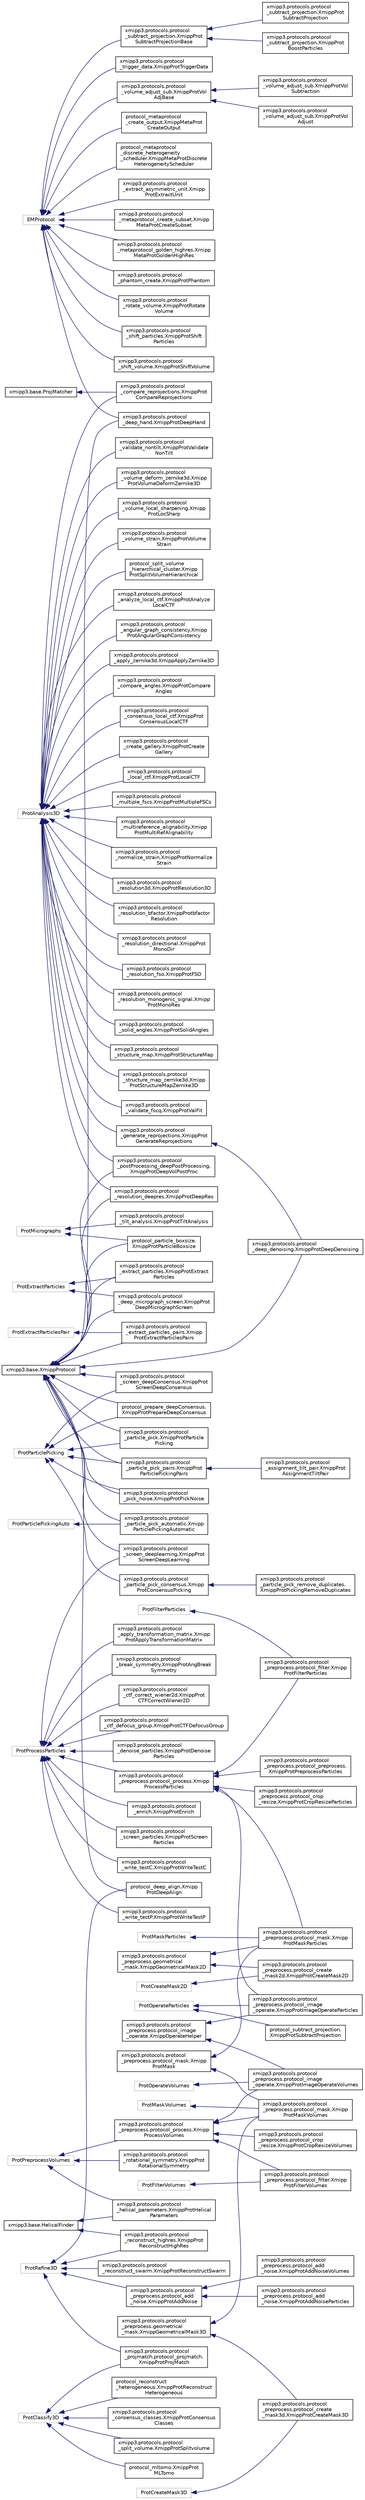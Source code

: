 digraph "Graphical Class Hierarchy"
{
  edge [fontname="Helvetica",fontsize="10",labelfontname="Helvetica",labelfontsize="10"];
  node [fontname="Helvetica",fontsize="10",shape=record];
  rankdir="LR";
  Node465 [label="EMProtocol",height=0.2,width=0.4,color="grey75", fillcolor="white", style="filled"];
  Node465 -> Node466 [dir="back",color="midnightblue",fontsize="10",style="solid",fontname="Helvetica"];
  Node466 [label="protocol_metaprotocol\l_create_output.XmippMetaProt\lCreateOutput",height=0.2,width=0.4,color="black", fillcolor="white", style="filled",URL="$classprotocol__metaprotocol__create__output_1_1XmippMetaProtCreateOutput.html"];
  Node465 -> Node467 [dir="back",color="midnightblue",fontsize="10",style="solid",fontname="Helvetica"];
  Node467 [label="protocol_metaprotocol\l_discrete_heterogeneity\l_scheduler.XmippMetaProtDiscrete\lHeterogeneityScheduler",height=0.2,width=0.4,color="black", fillcolor="white", style="filled",URL="$classprotocol__metaprotocol__discrete__heterogeneity__scheduler_1_1XmippMetaProtDiscreteHeterogeneityScheduler.html"];
  Node465 -> Node5 [dir="back",color="midnightblue",fontsize="10",style="solid",fontname="Helvetica"];
  Node5 [label="xmipp3.protocols.protocol\l_deep_hand.XmippProtDeepHand",height=0.2,width=0.4,color="black", fillcolor="white", style="filled",URL="$classxmipp3_1_1protocols_1_1protocol__deep__hand_1_1XmippProtDeepHand.html"];
  Node465 -> Node468 [dir="back",color="midnightblue",fontsize="10",style="solid",fontname="Helvetica"];
  Node468 [label="xmipp3.protocols.protocol\l_extract_asymmetric_unit.Xmipp\lProtExtractUnit",height=0.2,width=0.4,color="black", fillcolor="white", style="filled",URL="$classxmipp3_1_1protocols_1_1protocol__extract__asymmetric__unit_1_1XmippProtExtractUnit.html"];
  Node465 -> Node469 [dir="back",color="midnightblue",fontsize="10",style="solid",fontname="Helvetica"];
  Node469 [label="xmipp3.protocols.protocol\l_metaprotocol_create_subset.Xmipp\lMetaProtCreateSubset",height=0.2,width=0.4,color="black", fillcolor="white", style="filled",URL="$classxmipp3_1_1protocols_1_1protocol__metaprotocol__create__subset_1_1XmippMetaProtCreateSubset.html"];
  Node465 -> Node470 [dir="back",color="midnightblue",fontsize="10",style="solid",fontname="Helvetica"];
  Node470 [label="xmipp3.protocols.protocol\l_metaprotocol_golden_highres.Xmipp\lMetaProtGoldenHighRes",height=0.2,width=0.4,color="black", fillcolor="white", style="filled",URL="$classxmipp3_1_1protocols_1_1protocol__metaprotocol__golden__highres_1_1XmippMetaProtGoldenHighRes.html"];
  Node465 -> Node471 [dir="back",color="midnightblue",fontsize="10",style="solid",fontname="Helvetica"];
  Node471 [label="xmipp3.protocols.protocol\l_phantom_create.XmippProtPhantom",height=0.2,width=0.4,color="black", fillcolor="white", style="filled",URL="$classxmipp3_1_1protocols_1_1protocol__phantom__create_1_1XmippProtPhantom.html"];
  Node465 -> Node472 [dir="back",color="midnightblue",fontsize="10",style="solid",fontname="Helvetica"];
  Node472 [label="xmipp3.protocols.protocol\l_rotate_volume.XmippProtRotate\lVolume",height=0.2,width=0.4,color="black", fillcolor="white", style="filled",URL="$classxmipp3_1_1protocols_1_1protocol__rotate__volume_1_1XmippProtRotateVolume.html"];
  Node465 -> Node473 [dir="back",color="midnightblue",fontsize="10",style="solid",fontname="Helvetica"];
  Node473 [label="xmipp3.protocols.protocol\l_shift_particles.XmippProtShift\lParticles",height=0.2,width=0.4,color="black", fillcolor="white", style="filled",URL="$classxmipp3_1_1protocols_1_1protocol__shift__particles_1_1XmippProtShiftParticles.html"];
  Node465 -> Node474 [dir="back",color="midnightblue",fontsize="10",style="solid",fontname="Helvetica"];
  Node474 [label="xmipp3.protocols.protocol\l_shift_volume.XmippProtShiftVolume",height=0.2,width=0.4,color="black", fillcolor="white", style="filled",URL="$classxmipp3_1_1protocols_1_1protocol__shift__volume_1_1XmippProtShiftVolume.html"];
  Node465 -> Node475 [dir="back",color="midnightblue",fontsize="10",style="solid",fontname="Helvetica"];
  Node475 [label="xmipp3.protocols.protocol\l_subtract_projection.XmippProt\lSubtractProjectionBase",height=0.2,width=0.4,color="black", fillcolor="white", style="filled",URL="$classxmipp3_1_1protocols_1_1protocol__subtract__projection_1_1XmippProtSubtractProjectionBase.html"];
  Node475 -> Node476 [dir="back",color="midnightblue",fontsize="10",style="solid",fontname="Helvetica"];
  Node476 [label="xmipp3.protocols.protocol\l_subtract_projection.XmippProt\lBoostParticles",height=0.2,width=0.4,color="black", fillcolor="white", style="filled",URL="$classxmipp3_1_1protocols_1_1protocol__subtract__projection_1_1XmippProtBoostParticles.html"];
  Node475 -> Node477 [dir="back",color="midnightblue",fontsize="10",style="solid",fontname="Helvetica"];
  Node477 [label="xmipp3.protocols.protocol\l_subtract_projection.XmippProt\lSubtractProjection",height=0.2,width=0.4,color="black", fillcolor="white", style="filled",URL="$classxmipp3_1_1protocols_1_1protocol__subtract__projection_1_1XmippProtSubtractProjection.html"];
  Node465 -> Node478 [dir="back",color="midnightblue",fontsize="10",style="solid",fontname="Helvetica"];
  Node478 [label="xmipp3.protocols.protocol\l_trigger_data.XmippProtTriggerData",height=0.2,width=0.4,color="black", fillcolor="white", style="filled",URL="$classxmipp3_1_1protocols_1_1protocol__trigger__data_1_1XmippProtTriggerData.html"];
  Node465 -> Node479 [dir="back",color="midnightblue",fontsize="10",style="solid",fontname="Helvetica"];
  Node479 [label="xmipp3.protocols.protocol\l_volume_adjust_sub.XmippProtVol\lAdjBase",height=0.2,width=0.4,color="black", fillcolor="white", style="filled",URL="$classxmipp3_1_1protocols_1_1protocol__volume__adjust__sub_1_1XmippProtVolAdjBase.html"];
  Node479 -> Node480 [dir="back",color="midnightblue",fontsize="10",style="solid",fontname="Helvetica"];
  Node480 [label="xmipp3.protocols.protocol\l_volume_adjust_sub.XmippProtVol\lAdjust",height=0.2,width=0.4,color="black", fillcolor="white", style="filled",URL="$classxmipp3_1_1protocols_1_1protocol__volume__adjust__sub_1_1XmippProtVolAdjust.html"];
  Node479 -> Node481 [dir="back",color="midnightblue",fontsize="10",style="solid",fontname="Helvetica"];
  Node481 [label="xmipp3.protocols.protocol\l_volume_adjust_sub.XmippProtVol\lSubtraction",height=0.2,width=0.4,color="black", fillcolor="white", style="filled",URL="$classxmipp3_1_1protocols_1_1protocol__volume__adjust__sub_1_1XmippProtVolSubtraction.html"];
  Node392 [label="ProtAnalysis3D",height=0.2,width=0.4,color="grey75", fillcolor="white", style="filled"];
  Node392 -> Node393 [dir="back",color="midnightblue",fontsize="10",style="solid",fontname="Helvetica"];
  Node393 [label="protocol_split_volume\l_hierarchical_cluster.Xmipp\lProtSplitVolumeHierarchical",height=0.2,width=0.4,color="black", fillcolor="white", style="filled",URL="$classprotocol__split__volume__hierarchical__cluster_1_1XmippProtSplitVolumeHierarchical.html"];
  Node392 -> Node394 [dir="back",color="midnightblue",fontsize="10",style="solid",fontname="Helvetica"];
  Node394 [label="xmipp3.protocols.protocol\l_analyze_local_ctf.XmippProtAnalyze\lLocalCTF",height=0.2,width=0.4,color="black", fillcolor="white", style="filled",URL="$classxmipp3_1_1protocols_1_1protocol__analyze__local__ctf_1_1XmippProtAnalyzeLocalCTF.html"];
  Node392 -> Node395 [dir="back",color="midnightblue",fontsize="10",style="solid",fontname="Helvetica"];
  Node395 [label="xmipp3.protocols.protocol\l_angular_graph_consistency.Xmipp\lProtAngularGraphConsistency",height=0.2,width=0.4,color="black", fillcolor="white", style="filled",URL="$classxmipp3_1_1protocols_1_1protocol__angular__graph__consistency_1_1XmippProtAngularGraphConsistency.html"];
  Node392 -> Node396 [dir="back",color="midnightblue",fontsize="10",style="solid",fontname="Helvetica"];
  Node396 [label="xmipp3.protocols.protocol\l_apply_zernike3d.XmippApplyZernike3D",height=0.2,width=0.4,color="black", fillcolor="white", style="filled",URL="$classxmipp3_1_1protocols_1_1protocol__apply__zernike3d_1_1XmippApplyZernike3D.html"];
  Node392 -> Node397 [dir="back",color="midnightblue",fontsize="10",style="solid",fontname="Helvetica"];
  Node397 [label="xmipp3.protocols.protocol\l_compare_angles.XmippProtCompare\lAngles",height=0.2,width=0.4,color="black", fillcolor="white", style="filled",URL="$classxmipp3_1_1protocols_1_1protocol__compare__angles_1_1XmippProtCompareAngles.html"];
  Node392 -> Node208 [dir="back",color="midnightblue",fontsize="10",style="solid",fontname="Helvetica"];
  Node208 [label="xmipp3.protocols.protocol\l_compare_reprojections.XmippProt\lCompareReprojections",height=0.2,width=0.4,color="black", fillcolor="white", style="filled",URL="$classxmipp3_1_1protocols_1_1protocol__compare__reprojections_1_1XmippProtCompareReprojections.html"];
  Node392 -> Node398 [dir="back",color="midnightblue",fontsize="10",style="solid",fontname="Helvetica"];
  Node398 [label="xmipp3.protocols.protocol\l_consensus_local_ctf.XmippProt\lConsensusLocalCTF",height=0.2,width=0.4,color="black", fillcolor="white", style="filled",URL="$classxmipp3_1_1protocols_1_1protocol__consensus__local__ctf_1_1XmippProtConsensusLocalCTF.html"];
  Node392 -> Node399 [dir="back",color="midnightblue",fontsize="10",style="solid",fontname="Helvetica"];
  Node399 [label="xmipp3.protocols.protocol\l_create_gallery.XmippProtCreate\lGallery",height=0.2,width=0.4,color="black", fillcolor="white", style="filled",URL="$classxmipp3_1_1protocols_1_1protocol__create__gallery_1_1XmippProtCreateGallery.html"];
  Node392 -> Node400 [dir="back",color="midnightblue",fontsize="10",style="solid",fontname="Helvetica"];
  Node400 [label="xmipp3.protocols.protocol\l_generate_reprojections.XmippProt\lGenerateReprojections",height=0.2,width=0.4,color="black", fillcolor="white", style="filled",URL="$classxmipp3_1_1protocols_1_1protocol__generate__reprojections_1_1XmippProtGenerateReprojections.html"];
  Node400 -> Node4 [dir="back",color="midnightblue",fontsize="10",style="solid",fontname="Helvetica"];
  Node4 [label="xmipp3.protocols.protocol\l_deep_denoising.XmippProtDeepDenoising",height=0.2,width=0.4,color="black", fillcolor="white", style="filled",URL="$classxmipp3_1_1protocols_1_1protocol__deep__denoising_1_1XmippProtDeepDenoising.html"];
  Node392 -> Node401 [dir="back",color="midnightblue",fontsize="10",style="solid",fontname="Helvetica"];
  Node401 [label="xmipp3.protocols.protocol\l_local_ctf.XmippProtLocalCTF",height=0.2,width=0.4,color="black", fillcolor="white", style="filled",URL="$classxmipp3_1_1protocols_1_1protocol__local__ctf_1_1XmippProtLocalCTF.html"];
  Node392 -> Node402 [dir="back",color="midnightblue",fontsize="10",style="solid",fontname="Helvetica"];
  Node402 [label="xmipp3.protocols.protocol\l_multiple_fscs.XmippProtMultipleFSCs",height=0.2,width=0.4,color="black", fillcolor="white", style="filled",URL="$classxmipp3_1_1protocols_1_1protocol__multiple__fscs_1_1XmippProtMultipleFSCs.html"];
  Node392 -> Node403 [dir="back",color="midnightblue",fontsize="10",style="solid",fontname="Helvetica"];
  Node403 [label="xmipp3.protocols.protocol\l_multireference_alignability.Xmipp\lProtMultiRefAlignability",height=0.2,width=0.4,color="black", fillcolor="white", style="filled",URL="$classxmipp3_1_1protocols_1_1protocol__multireference__alignability_1_1XmippProtMultiRefAlignability.html"];
  Node392 -> Node404 [dir="back",color="midnightblue",fontsize="10",style="solid",fontname="Helvetica"];
  Node404 [label="xmipp3.protocols.protocol\l_normalize_strain.XmippProtNormalize\lStrain",height=0.2,width=0.4,color="black", fillcolor="white", style="filled",URL="$classxmipp3_1_1protocols_1_1protocol__normalize__strain_1_1XmippProtNormalizeStrain.html"];
  Node392 -> Node14 [dir="back",color="midnightblue",fontsize="10",style="solid",fontname="Helvetica"];
  Node14 [label="xmipp3.protocols.protocol\l_postProcessing_deepPostProcessing.\lXmippProtDeepVolPostProc",height=0.2,width=0.4,color="black", fillcolor="white", style="filled",URL="$classxmipp3_1_1protocols_1_1protocol__postProcessing__deepPostProcessing_1_1XmippProtDeepVolPostProc.html"];
  Node392 -> Node405 [dir="back",color="midnightblue",fontsize="10",style="solid",fontname="Helvetica"];
  Node405 [label="xmipp3.protocols.protocol\l_resolution3d.XmippProtResolution3D",height=0.2,width=0.4,color="black", fillcolor="white", style="filled",URL="$classxmipp3_1_1protocols_1_1protocol__resolution3d_1_1XmippProtResolution3D.html"];
  Node392 -> Node406 [dir="back",color="midnightblue",fontsize="10",style="solid",fontname="Helvetica"];
  Node406 [label="xmipp3.protocols.protocol\l_resolution_bfactor.XmippProtbfactor\lResolution",height=0.2,width=0.4,color="black", fillcolor="white", style="filled",URL="$classxmipp3_1_1protocols_1_1protocol__resolution__bfactor_1_1XmippProtbfactorResolution.html"];
  Node392 -> Node15 [dir="back",color="midnightblue",fontsize="10",style="solid",fontname="Helvetica"];
  Node15 [label="xmipp3.protocols.protocol\l_resolution_deepres.XmippProtDeepRes",height=0.2,width=0.4,color="black", fillcolor="white", style="filled",URL="$classxmipp3_1_1protocols_1_1protocol__resolution__deepres_1_1XmippProtDeepRes.html"];
  Node392 -> Node407 [dir="back",color="midnightblue",fontsize="10",style="solid",fontname="Helvetica"];
  Node407 [label="xmipp3.protocols.protocol\l_resolution_directional.XmippProt\lMonoDir",height=0.2,width=0.4,color="black", fillcolor="white", style="filled",URL="$classxmipp3_1_1protocols_1_1protocol__resolution__directional_1_1XmippProtMonoDir.html"];
  Node392 -> Node408 [dir="back",color="midnightblue",fontsize="10",style="solid",fontname="Helvetica"];
  Node408 [label="xmipp3.protocols.protocol\l_resolution_fso.XmippProtFSO",height=0.2,width=0.4,color="black", fillcolor="white", style="filled",URL="$classxmipp3_1_1protocols_1_1protocol__resolution__fso_1_1XmippProtFSO.html"];
  Node392 -> Node409 [dir="back",color="midnightblue",fontsize="10",style="solid",fontname="Helvetica"];
  Node409 [label="xmipp3.protocols.protocol\l_resolution_monogenic_signal.Xmipp\lProtMonoRes",height=0.2,width=0.4,color="black", fillcolor="white", style="filled",URL="$classxmipp3_1_1protocols_1_1protocol__resolution__monogenic__signal_1_1XmippProtMonoRes.html"];
  Node392 -> Node410 [dir="back",color="midnightblue",fontsize="10",style="solid",fontname="Helvetica"];
  Node410 [label="xmipp3.protocols.protocol\l_solid_angles.XmippProtSolidAngles",height=0.2,width=0.4,color="black", fillcolor="white", style="filled",URL="$classxmipp3_1_1protocols_1_1protocol__solid__angles_1_1XmippProtSolidAngles.html"];
  Node392 -> Node411 [dir="back",color="midnightblue",fontsize="10",style="solid",fontname="Helvetica"];
  Node411 [label="xmipp3.protocols.protocol\l_structure_map.XmippProtStructureMap",height=0.2,width=0.4,color="black", fillcolor="white", style="filled",URL="$classxmipp3_1_1protocols_1_1protocol__structure__map_1_1XmippProtStructureMap.html"];
  Node392 -> Node412 [dir="back",color="midnightblue",fontsize="10",style="solid",fontname="Helvetica"];
  Node412 [label="xmipp3.protocols.protocol\l_structure_map_zernike3d.Xmipp\lProtStructureMapZernike3D",height=0.2,width=0.4,color="black", fillcolor="white", style="filled",URL="$classxmipp3_1_1protocols_1_1protocol__structure__map__zernike3d_1_1XmippProtStructureMapZernike3D.html"];
  Node392 -> Node413 [dir="back",color="midnightblue",fontsize="10",style="solid",fontname="Helvetica"];
  Node413 [label="xmipp3.protocols.protocol\l_validate_fscq.XmippProtValFit",height=0.2,width=0.4,color="black", fillcolor="white", style="filled",URL="$classxmipp3_1_1protocols_1_1protocol__validate__fscq_1_1XmippProtValFit.html"];
  Node392 -> Node414 [dir="back",color="midnightblue",fontsize="10",style="solid",fontname="Helvetica"];
  Node414 [label="xmipp3.protocols.protocol\l_validate_nontilt.XmippProtValidate\lNonTilt",height=0.2,width=0.4,color="black", fillcolor="white", style="filled",URL="$classxmipp3_1_1protocols_1_1protocol__validate__nontilt_1_1XmippProtValidateNonTilt.html"];
  Node392 -> Node415 [dir="back",color="midnightblue",fontsize="10",style="solid",fontname="Helvetica"];
  Node415 [label="xmipp3.protocols.protocol\l_volume_deform_zernike3d.Xmipp\lProtVolumeDeformZernike3D",height=0.2,width=0.4,color="black", fillcolor="white", style="filled",URL="$classxmipp3_1_1protocols_1_1protocol__volume__deform__zernike3d_1_1XmippProtVolumeDeformZernike3D.html"];
  Node392 -> Node416 [dir="back",color="midnightblue",fontsize="10",style="solid",fontname="Helvetica"];
  Node416 [label="xmipp3.protocols.protocol\l_volume_local_sharpening.Xmipp\lProtLocSharp",height=0.2,width=0.4,color="black", fillcolor="white", style="filled",URL="$classxmipp3_1_1protocols_1_1protocol__volume__local__sharpening_1_1XmippProtLocSharp.html"];
  Node392 -> Node417 [dir="back",color="midnightblue",fontsize="10",style="solid",fontname="Helvetica"];
  Node417 [label="xmipp3.protocols.protocol\l_volume_strain.XmippProtVolume\lStrain",height=0.2,width=0.4,color="black", fillcolor="white", style="filled",URL="$classxmipp3_1_1protocols_1_1protocol__volume__strain_1_1XmippProtVolumeStrain.html"];
  Node376 [label="ProtClassify3D",height=0.2,width=0.4,color="grey75", fillcolor="white", style="filled"];
  Node376 -> Node377 [dir="back",color="midnightblue",fontsize="10",style="solid",fontname="Helvetica"];
  Node377 [label="protocol_mltomo.XmippProt\lMLTomo",height=0.2,width=0.4,color="black", fillcolor="white", style="filled",URL="$classprotocol__mltomo_1_1XmippProtMLTomo.html"];
  Node376 -> Node378 [dir="back",color="midnightblue",fontsize="10",style="solid",fontname="Helvetica"];
  Node378 [label="protocol_reconstruct\l_heterogeneous.XmippProtReconstruct\lHeterogeneous",height=0.2,width=0.4,color="black", fillcolor="white", style="filled",URL="$classprotocol__reconstruct__heterogeneous_1_1XmippProtReconstructHeterogeneous.html"];
  Node376 -> Node379 [dir="back",color="midnightblue",fontsize="10",style="solid",fontname="Helvetica"];
  Node379 [label="xmipp3.protocols.protocol\l_consensus_classes.XmippProtConsensus\lClasses",height=0.2,width=0.4,color="black", fillcolor="white", style="filled",URL="$classxmipp3_1_1protocols_1_1protocol__consensus__classes_1_1XmippProtConsensusClasses.html"];
  Node376 -> Node296 [dir="back",color="midnightblue",fontsize="10",style="solid",fontname="Helvetica"];
  Node296 [label="xmipp3.protocols.protocol\l_projmatch.protocol_projmatch.\lXmippProtProjMatch",height=0.2,width=0.4,color="black", fillcolor="white", style="filled",URL="$classxmipp3_1_1protocols_1_1protocol__projmatch_1_1protocol__projmatch_1_1XmippProtProjMatch.html"];
  Node376 -> Node380 [dir="back",color="midnightblue",fontsize="10",style="solid",fontname="Helvetica"];
  Node380 [label="xmipp3.protocols.protocol\l_split_volume.XmippProtSplitvolume",height=0.2,width=0.4,color="black", fillcolor="white", style="filled",URL="$classxmipp3_1_1protocols_1_1protocol__split__volume_1_1XmippProtSplitvolume.html"];
  Node375 [label="ProtCreateMask2D",height=0.2,width=0.4,color="grey75", fillcolor="white", style="filled"];
  Node375 -> Node56 [dir="back",color="midnightblue",fontsize="10",style="solid",fontname="Helvetica"];
  Node56 [label="xmipp3.protocols.protocol\l_preprocess.protocol_create\l_mask2d.XmippProtCreateMask2D",height=0.2,width=0.4,color="black", fillcolor="white", style="filled",URL="$classxmipp3_1_1protocols_1_1protocol__preprocess_1_1protocol__create__mask2d_1_1XmippProtCreateMask2D.html"];
  Node374 [label="ProtCreateMask3D",height=0.2,width=0.4,color="grey75", fillcolor="white", style="filled"];
  Node374 -> Node54 [dir="back",color="midnightblue",fontsize="10",style="solid",fontname="Helvetica"];
  Node54 [label="xmipp3.protocols.protocol\l_preprocess.protocol_create\l_mask3d.XmippProtCreateMask3D",height=0.2,width=0.4,color="black", fillcolor="white", style="filled",URL="$classxmipp3_1_1protocols_1_1protocol__preprocess_1_1protocol__create__mask3d_1_1XmippProtCreateMask3D.html"];
  Node368 [label="ProtExtractParticles",height=0.2,width=0.4,color="grey75", fillcolor="white", style="filled"];
  Node368 -> Node6 [dir="back",color="midnightblue",fontsize="10",style="solid",fontname="Helvetica"];
  Node6 [label="xmipp3.protocols.protocol\l_deep_micrograph_screen.XmippProt\lDeepMicrographScreen",height=0.2,width=0.4,color="black", fillcolor="white", style="filled",URL="$classxmipp3_1_1protocols_1_1protocol__deep__micrograph__screen_1_1XmippProtDeepMicrographScreen.html"];
  Node368 -> Node7 [dir="back",color="midnightblue",fontsize="10",style="solid",fontname="Helvetica"];
  Node7 [label="xmipp3.protocols.protocol\l_extract_particles.XmippProtExtract\lParticles",height=0.2,width=0.4,color="black", fillcolor="white", style="filled",URL="$classxmipp3_1_1protocols_1_1protocol__extract__particles_1_1XmippProtExtractParticles.html"];
  Node367 [label="ProtExtractParticlesPair",height=0.2,width=0.4,color="grey75", fillcolor="white", style="filled"];
  Node367 -> Node8 [dir="back",color="midnightblue",fontsize="10",style="solid",fontname="Helvetica"];
  Node8 [label="xmipp3.protocols.protocol\l_extract_particles_pairs.Xmipp\lProtExtractParticlesPairs",height=0.2,width=0.4,color="black", fillcolor="white", style="filled",URL="$classxmipp3_1_1protocols_1_1protocol__extract__particles__pairs_1_1XmippProtExtractParticlesPairs.html"];
  Node366 [label="ProtFilterParticles",height=0.2,width=0.4,color="grey75", fillcolor="white", style="filled"];
  Node366 -> Node310 [dir="back",color="midnightblue",fontsize="10",style="solid",fontname="Helvetica"];
  Node310 [label="xmipp3.protocols.protocol\l_preprocess.protocol_filter.Xmipp\lProtFilterParticles",height=0.2,width=0.4,color="black", fillcolor="white", style="filled",URL="$classxmipp3_1_1protocols_1_1protocol__preprocess_1_1protocol__filter_1_1XmippProtFilterParticles.html"];
  Node365 [label="ProtFilterVolumes",height=0.2,width=0.4,color="grey75", fillcolor="white", style="filled"];
  Node365 -> Node323 [dir="back",color="midnightblue",fontsize="10",style="solid",fontname="Helvetica"];
  Node323 [label="xmipp3.protocols.protocol\l_preprocess.protocol_filter.Xmipp\lProtFilterVolumes",height=0.2,width=0.4,color="black", fillcolor="white", style="filled",URL="$classxmipp3_1_1protocols_1_1protocol__preprocess_1_1protocol__filter_1_1XmippProtFilterVolumes.html"];
  Node358 [label="ProtMaskParticles",height=0.2,width=0.4,color="grey75", fillcolor="white", style="filled"];
  Node358 -> Node43 [dir="back",color="midnightblue",fontsize="10",style="solid",fontname="Helvetica"];
  Node43 [label="xmipp3.protocols.protocol\l_preprocess.protocol_mask.Xmipp\lProtMaskParticles",height=0.2,width=0.4,color="black", fillcolor="white", style="filled",URL="$classxmipp3_1_1protocols_1_1protocol__preprocess_1_1protocol__mask_1_1XmippProtMaskParticles.html"];
  Node357 [label="ProtMaskVolumes",height=0.2,width=0.4,color="grey75", fillcolor="white", style="filled"];
  Node357 -> Node44 [dir="back",color="midnightblue",fontsize="10",style="solid",fontname="Helvetica"];
  Node44 [label="xmipp3.protocols.protocol\l_preprocess.protocol_mask.Xmipp\lProtMaskVolumes",height=0.2,width=0.4,color="black", fillcolor="white", style="filled",URL="$classxmipp3_1_1protocols_1_1protocol__preprocess_1_1protocol__mask_1_1XmippProtMaskVolumes.html"];
  Node355 [label="ProtMicrographs",height=0.2,width=0.4,color="grey75", fillcolor="white", style="filled"];
  Node355 -> Node2 [dir="back",color="midnightblue",fontsize="10",style="solid",fontname="Helvetica"];
  Node2 [label="protocol_particle_boxsize.\lXmippProtParticleBoxsize",height=0.2,width=0.4,color="black", fillcolor="white", style="filled",URL="$classprotocol__particle__boxsize_1_1XmippProtParticleBoxsize.html"];
  Node355 -> Node356 [dir="back",color="midnightblue",fontsize="10",style="solid",fontname="Helvetica"];
  Node356 [label="xmipp3.protocols.protocol\l_tilt_analysis.XmippProtTiltAnalysis",height=0.2,width=0.4,color="black", fillcolor="white", style="filled",URL="$classxmipp3_1_1protocols_1_1protocol__tilt__analysis_1_1XmippProtTiltAnalysis.html"];
  Node333 [label="ProtOperateParticles",height=0.2,width=0.4,color="grey75", fillcolor="white", style="filled"];
  Node333 -> Node334 [dir="back",color="midnightblue",fontsize="10",style="solid",fontname="Helvetica"];
  Node334 [label="protocol_subtract_projection.\lXmippProtSubtractProjection",height=0.2,width=0.4,color="black", fillcolor="white", style="filled",URL="$classprotocol__subtract__projection_1_1XmippProtSubtractProjection.html"];
  Node333 -> Node49 [dir="back",color="midnightblue",fontsize="10",style="solid",fontname="Helvetica"];
  Node49 [label="xmipp3.protocols.protocol\l_preprocess.protocol_image\l_operate.XmippProtImageOperateParticles",height=0.2,width=0.4,color="black", fillcolor="white", style="filled",URL="$classxmipp3_1_1protocols_1_1protocol__preprocess_1_1protocol__image__operate_1_1XmippProtImageOperateParticles.html"];
  Node332 [label="ProtOperateVolumes",height=0.2,width=0.4,color="grey75", fillcolor="white", style="filled"];
  Node332 -> Node50 [dir="back",color="midnightblue",fontsize="10",style="solid",fontname="Helvetica"];
  Node50 [label="xmipp3.protocols.protocol\l_preprocess.protocol_image\l_operate.XmippProtImageOperateVolumes",height=0.2,width=0.4,color="black", fillcolor="white", style="filled",URL="$classxmipp3_1_1protocols_1_1protocol__preprocess_1_1protocol__image__operate_1_1XmippProtImageOperateVolumes.html"];
  Node329 [label="ProtParticlePicking",height=0.2,width=0.4,color="grey75", fillcolor="white", style="filled"];
  Node329 -> Node3 [dir="back",color="midnightblue",fontsize="10",style="solid",fontname="Helvetica"];
  Node3 [label="protocol_prepare_deepConsensus.\lXmippProtPrepareDeepConsensus",height=0.2,width=0.4,color="black", fillcolor="white", style="filled",URL="$classprotocol__prepare__deepConsensus_1_1XmippProtPrepareDeepConsensus.html"];
  Node329 -> Node9 [dir="back",color="midnightblue",fontsize="10",style="solid",fontname="Helvetica"];
  Node9 [label="xmipp3.protocols.protocol\l_particle_pick.XmippProtParticle\lPicking",height=0.2,width=0.4,color="black", fillcolor="white", style="filled",URL="$classxmipp3_1_1protocols_1_1protocol__particle__pick_1_1XmippProtParticlePicking.html"];
  Node329 -> Node330 [dir="back",color="midnightblue",fontsize="10",style="solid",fontname="Helvetica"];
  Node330 [label="xmipp3.protocols.protocol\l_particle_pick_consensus.Xmipp\lProtConsensusPicking",height=0.2,width=0.4,color="black", fillcolor="white", style="filled",URL="$classxmipp3_1_1protocols_1_1protocol__particle__pick__consensus_1_1XmippProtConsensusPicking.html"];
  Node330 -> Node331 [dir="back",color="midnightblue",fontsize="10",style="solid",fontname="Helvetica"];
  Node331 [label="xmipp3.protocols.protocol\l_particle_pick_remove_duplicates.\lXmippProtPickingRemoveDuplicates",height=0.2,width=0.4,color="black", fillcolor="white", style="filled",URL="$classxmipp3_1_1protocols_1_1protocol__particle__pick__remove__duplicates_1_1XmippProtPickingRemoveDuplicates.html"];
  Node329 -> Node11 [dir="back",color="midnightblue",fontsize="10",style="solid",fontname="Helvetica"];
  Node11 [label="xmipp3.protocols.protocol\l_particle_pick_pairs.XmippProt\lParticlePickingPairs",height=0.2,width=0.4,color="black", fillcolor="white", style="filled",URL="$classxmipp3_1_1protocols_1_1protocol__particle__pick__pairs_1_1XmippProtParticlePickingPairs.html"];
  Node11 -> Node12 [dir="back",color="midnightblue",fontsize="10",style="solid",fontname="Helvetica"];
  Node12 [label="xmipp3.protocols.protocol\l_assignment_tilt_pair.XmippProt\lAssignmentTiltPair",height=0.2,width=0.4,color="black", fillcolor="white", style="filled",URL="$classxmipp3_1_1protocols_1_1protocol__assignment__tilt__pair_1_1XmippProtAssignmentTiltPair.html"];
  Node329 -> Node13 [dir="back",color="midnightblue",fontsize="10",style="solid",fontname="Helvetica"];
  Node13 [label="xmipp3.protocols.protocol\l_pick_noise.XmippProtPickNoise",height=0.2,width=0.4,color="black", fillcolor="white", style="filled",URL="$classxmipp3_1_1protocols_1_1protocol__pick__noise_1_1XmippProtPickNoise.html"];
  Node329 -> Node16 [dir="back",color="midnightblue",fontsize="10",style="solid",fontname="Helvetica"];
  Node16 [label="xmipp3.protocols.protocol\l_screen_deepConsensus.XmippProt\lScreenDeepConsensus",height=0.2,width=0.4,color="black", fillcolor="white", style="filled",URL="$classxmipp3_1_1protocols_1_1protocol__screen__deepConsensus_1_1XmippProtScreenDeepConsensus.html"];
  Node328 [label="ProtParticlePickingAuto",height=0.2,width=0.4,color="grey75", fillcolor="white", style="filled"];
  Node328 -> Node10 [dir="back",color="midnightblue",fontsize="10",style="solid",fontname="Helvetica"];
  Node10 [label="xmipp3.protocols.protocol\l_particle_pick_automatic.Xmipp\lParticlePickingAutomatic",height=0.2,width=0.4,color="black", fillcolor="white", style="filled",URL="$classxmipp3_1_1protocols_1_1protocol__particle__pick__automatic_1_1XmippParticlePickingAutomatic.html"];
  Node320 [label="ProtPreprocessVolumes",height=0.2,width=0.4,color="grey75", fillcolor="white", style="filled"];
  Node320 -> Node227 [dir="back",color="midnightblue",fontsize="10",style="solid",fontname="Helvetica"];
  Node227 [label="xmipp3.protocols.protocol\l_helical_parameters.XmippProtHelical\lParameters",height=0.2,width=0.4,color="black", fillcolor="white", style="filled",URL="$classxmipp3_1_1protocols_1_1protocol__helical__parameters_1_1XmippProtHelicalParameters.html"];
  Node320 -> Node321 [dir="back",color="midnightblue",fontsize="10",style="solid",fontname="Helvetica"];
  Node321 [label="xmipp3.protocols.protocol\l_preprocess.protocol_process.Xmipp\lProcessVolumes",height=0.2,width=0.4,color="black", fillcolor="white", style="filled",URL="$classxmipp3_1_1protocols_1_1protocol__preprocess_1_1protocol__process_1_1XmippProcessVolumes.html"];
  Node321 -> Node322 [dir="back",color="midnightblue",fontsize="10",style="solid",fontname="Helvetica"];
  Node322 [label="xmipp3.protocols.protocol\l_preprocess.protocol_crop\l_resize.XmippProtCropResizeVolumes",height=0.2,width=0.4,color="black", fillcolor="white", style="filled",URL="$classxmipp3_1_1protocols_1_1protocol__preprocess_1_1protocol__crop__resize_1_1XmippProtCropResizeVolumes.html"];
  Node321 -> Node323 [dir="back",color="midnightblue",fontsize="10",style="solid",fontname="Helvetica"];
  Node321 -> Node50 [dir="back",color="midnightblue",fontsize="10",style="solid",fontname="Helvetica"];
  Node321 -> Node44 [dir="back",color="midnightblue",fontsize="10",style="solid",fontname="Helvetica"];
  Node320 -> Node324 [dir="back",color="midnightblue",fontsize="10",style="solid",fontname="Helvetica"];
  Node324 [label="xmipp3.protocols.protocol\l_rotational_symmetry.XmippProt\lRotationalSymmetry",height=0.2,width=0.4,color="black", fillcolor="white", style="filled",URL="$classxmipp3_1_1protocols_1_1protocol__rotational__symmetry_1_1XmippProtRotationalSymmetry.html"];
  Node301 [label="ProtProcessParticles",height=0.2,width=0.4,color="grey75", fillcolor="white", style="filled"];
  Node301 -> Node302 [dir="back",color="midnightblue",fontsize="10",style="solid",fontname="Helvetica"];
  Node302 [label="xmipp3.protocols.protocol\l_apply_transformation_matrix.Xmipp\lProtApplyTransformationMatrix",height=0.2,width=0.4,color="black", fillcolor="white", style="filled",URL="$classxmipp3_1_1protocols_1_1protocol__apply__transformation__matrix_1_1XmippProtApplyTransformationMatrix.html"];
  Node301 -> Node303 [dir="back",color="midnightblue",fontsize="10",style="solid",fontname="Helvetica"];
  Node303 [label="xmipp3.protocols.protocol\l_break_symmetry.XmippProtAngBreak\lSymmetry",height=0.2,width=0.4,color="black", fillcolor="white", style="filled",URL="$classxmipp3_1_1protocols_1_1protocol__break__symmetry_1_1XmippProtAngBreakSymmetry.html"];
  Node301 -> Node304 [dir="back",color="midnightblue",fontsize="10",style="solid",fontname="Helvetica"];
  Node304 [label="xmipp3.protocols.protocol\l_ctf_correct_wiener2d.XmippProt\lCTFCorrectWiener2D",height=0.2,width=0.4,color="black", fillcolor="white", style="filled",URL="$classxmipp3_1_1protocols_1_1protocol__ctf__correct__wiener2d_1_1XmippProtCTFCorrectWiener2D.html"];
  Node301 -> Node305 [dir="back",color="midnightblue",fontsize="10",style="solid",fontname="Helvetica"];
  Node305 [label="xmipp3.protocols.protocol\l_ctf_defocus_group.XmippProtCTFDefocusGroup",height=0.2,width=0.4,color="black", fillcolor="white", style="filled",URL="$classxmipp3_1_1protocols_1_1protocol__ctf__defocus__group_1_1XmippProtCTFDefocusGroup.html"];
  Node301 -> Node306 [dir="back",color="midnightblue",fontsize="10",style="solid",fontname="Helvetica"];
  Node306 [label="xmipp3.protocols.protocol\l_denoise_particles.XmippProtDenoise\lParticles",height=0.2,width=0.4,color="black", fillcolor="white", style="filled",URL="$classxmipp3_1_1protocols_1_1protocol__denoise__particles_1_1XmippProtDenoiseParticles.html"];
  Node301 -> Node307 [dir="back",color="midnightblue",fontsize="10",style="solid",fontname="Helvetica"];
  Node307 [label="xmipp3.protocols.protocol\l_enrich.XmippProtEnrich",height=0.2,width=0.4,color="black", fillcolor="white", style="filled",URL="$classxmipp3_1_1protocols_1_1protocol__enrich_1_1XmippProtEnrich.html"];
  Node301 -> Node308 [dir="back",color="midnightblue",fontsize="10",style="solid",fontname="Helvetica"];
  Node308 [label="xmipp3.protocols.protocol\l_preprocess.protocol_process.Xmipp\lProcessParticles",height=0.2,width=0.4,color="black", fillcolor="white", style="filled",URL="$classxmipp3_1_1protocols_1_1protocol__preprocess_1_1protocol__process_1_1XmippProcessParticles.html"];
  Node308 -> Node309 [dir="back",color="midnightblue",fontsize="10",style="solid",fontname="Helvetica"];
  Node309 [label="xmipp3.protocols.protocol\l_preprocess.protocol_crop\l_resize.XmippProtCropResizeParticles",height=0.2,width=0.4,color="black", fillcolor="white", style="filled",URL="$classxmipp3_1_1protocols_1_1protocol__preprocess_1_1protocol__crop__resize_1_1XmippProtCropResizeParticles.html"];
  Node308 -> Node310 [dir="back",color="midnightblue",fontsize="10",style="solid",fontname="Helvetica"];
  Node308 -> Node49 [dir="back",color="midnightblue",fontsize="10",style="solid",fontname="Helvetica"];
  Node308 -> Node43 [dir="back",color="midnightblue",fontsize="10",style="solid",fontname="Helvetica"];
  Node308 -> Node311 [dir="back",color="midnightblue",fontsize="10",style="solid",fontname="Helvetica"];
  Node311 [label="xmipp3.protocols.protocol\l_preprocess.protocol_preprocess.\lXmippProtPreprocessParticles",height=0.2,width=0.4,color="black", fillcolor="white", style="filled",URL="$classxmipp3_1_1protocols_1_1protocol__preprocess_1_1protocol__preprocess_1_1XmippProtPreprocessParticles.html"];
  Node301 -> Node17 [dir="back",color="midnightblue",fontsize="10",style="solid",fontname="Helvetica"];
  Node17 [label="xmipp3.protocols.protocol\l_screen_deeplearning.XmippProt\lScreenDeepLearning",height=0.2,width=0.4,color="black", fillcolor="white", style="filled",URL="$classxmipp3_1_1protocols_1_1protocol__screen__deeplearning_1_1XmippProtScreenDeepLearning.html"];
  Node301 -> Node312 [dir="back",color="midnightblue",fontsize="10",style="solid",fontname="Helvetica"];
  Node312 [label="xmipp3.protocols.protocol\l_screen_particles.XmippProtScreen\lParticles",height=0.2,width=0.4,color="black", fillcolor="white", style="filled",URL="$classxmipp3_1_1protocols_1_1protocol__screen__particles_1_1XmippProtScreenParticles.html"];
  Node301 -> Node313 [dir="back",color="midnightblue",fontsize="10",style="solid",fontname="Helvetica"];
  Node313 [label="xmipp3.protocols.protocol\l_write_testC.XmippProtWriteTestC",height=0.2,width=0.4,color="black", fillcolor="white", style="filled",URL="$classxmipp3_1_1protocols_1_1protocol__write__testC_1_1XmippProtWriteTestC.html"];
  Node301 -> Node314 [dir="back",color="midnightblue",fontsize="10",style="solid",fontname="Helvetica"];
  Node314 [label="xmipp3.protocols.protocol\l_write_testP.XmippProtWriteTestP",height=0.2,width=0.4,color="black", fillcolor="white", style="filled",URL="$classxmipp3_1_1protocols_1_1protocol__write__testP_1_1XmippProtWriteTestP.html"];
  Node292 [label="ProtRefine3D",height=0.2,width=0.4,color="grey75", fillcolor="white", style="filled"];
  Node292 -> Node1 [dir="back",color="midnightblue",fontsize="10",style="solid",fontname="Helvetica"];
  Node1 [label="protocol_deep_align.Xmipp\lProtDeepAlign",height=0.2,width=0.4,color="black", fillcolor="white", style="filled",URL="$classprotocol__deep__align_1_1XmippProtDeepAlign.html"];
  Node292 -> Node293 [dir="back",color="midnightblue",fontsize="10",style="solid",fontname="Helvetica"];
  Node293 [label="xmipp3.protocols.protocol\l_preprocess.protocol_add\l_noise.XmippProtAddNoise",height=0.2,width=0.4,color="black", fillcolor="white", style="filled",URL="$classxmipp3_1_1protocols_1_1protocol__preprocess_1_1protocol__add__noise_1_1XmippProtAddNoise.html"];
  Node293 -> Node294 [dir="back",color="midnightblue",fontsize="10",style="solid",fontname="Helvetica"];
  Node294 [label="xmipp3.protocols.protocol\l_preprocess.protocol_add\l_noise.XmippProtAddNoiseParticles",height=0.2,width=0.4,color="black", fillcolor="white", style="filled",URL="$classxmipp3_1_1protocols_1_1protocol__preprocess_1_1protocol__add__noise_1_1XmippProtAddNoiseParticles.html"];
  Node293 -> Node295 [dir="back",color="midnightblue",fontsize="10",style="solid",fontname="Helvetica"];
  Node295 [label="xmipp3.protocols.protocol\l_preprocess.protocol_add\l_noise.XmippProtAddNoiseVolumes",height=0.2,width=0.4,color="black", fillcolor="white", style="filled",URL="$classxmipp3_1_1protocols_1_1protocol__preprocess_1_1protocol__add__noise_1_1XmippProtAddNoiseVolumes.html"];
  Node292 -> Node296 [dir="back",color="midnightblue",fontsize="10",style="solid",fontname="Helvetica"];
  Node292 -> Node228 [dir="back",color="midnightblue",fontsize="10",style="solid",fontname="Helvetica"];
  Node228 [label="xmipp3.protocols.protocol\l_reconstruct_highres.XmippProt\lReconstructHighRes",height=0.2,width=0.4,color="black", fillcolor="white", style="filled",URL="$classxmipp3_1_1protocols_1_1protocol__reconstruct__highres_1_1XmippProtReconstructHighRes.html"];
  Node292 -> Node297 [dir="back",color="midnightblue",fontsize="10",style="solid",fontname="Helvetica"];
  Node297 [label="xmipp3.protocols.protocol\l_reconstruct_swarm.XmippProtReconstructSwarm",height=0.2,width=0.4,color="black", fillcolor="white", style="filled",URL="$classxmipp3_1_1protocols_1_1protocol__reconstruct__swarm_1_1XmippProtReconstructSwarm.html"];
  Node226 [label="xmipp3.base.HelicalFinder",height=0.2,width=0.4,color="black", fillcolor="white", style="filled",URL="$classxmipp3_1_1base_1_1HelicalFinder.html"];
  Node226 -> Node227 [dir="back",color="midnightblue",fontsize="10",style="solid",fontname="Helvetica"];
  Node226 -> Node228 [dir="back",color="midnightblue",fontsize="10",style="solid",fontname="Helvetica"];
  Node207 [label="xmipp3.base.ProjMatcher",height=0.2,width=0.4,color="black", fillcolor="white", style="filled",URL="$classxmipp3_1_1base_1_1ProjMatcher.html"];
  Node207 -> Node208 [dir="back",color="midnightblue",fontsize="10",style="solid",fontname="Helvetica"];
  Node55 [label="xmipp3.protocols.protocol\l_preprocess.geometrical\l_mask.XmippGeometricalMask2D",height=0.2,width=0.4,color="black", fillcolor="white", style="filled",URL="$classxmipp3_1_1protocols_1_1protocol__preprocess_1_1geometrical__mask_1_1XmippGeometricalMask2D.html"];
  Node55 -> Node56 [dir="back",color="midnightblue",fontsize="10",style="solid",fontname="Helvetica"];
  Node55 -> Node43 [dir="back",color="midnightblue",fontsize="10",style="solid",fontname="Helvetica"];
  Node53 [label="xmipp3.protocols.protocol\l_preprocess.geometrical\l_mask.XmippGeometricalMask3D",height=0.2,width=0.4,color="black", fillcolor="white", style="filled",URL="$classxmipp3_1_1protocols_1_1protocol__preprocess_1_1geometrical__mask_1_1XmippGeometricalMask3D.html"];
  Node53 -> Node54 [dir="back",color="midnightblue",fontsize="10",style="solid",fontname="Helvetica"];
  Node53 -> Node44 [dir="back",color="midnightblue",fontsize="10",style="solid",fontname="Helvetica"];
  Node48 [label="xmipp3.protocols.protocol\l_preprocess.protocol_image\l_operate.XmippOperateHelper",height=0.2,width=0.4,color="black", fillcolor="white", style="filled",URL="$classxmipp3_1_1protocols_1_1protocol__preprocess_1_1protocol__image__operate_1_1XmippOperateHelper.html"];
  Node48 -> Node49 [dir="back",color="midnightblue",fontsize="10",style="solid",fontname="Helvetica"];
  Node48 -> Node50 [dir="back",color="midnightblue",fontsize="10",style="solid",fontname="Helvetica"];
  Node42 [label="xmipp3.protocols.protocol\l_preprocess.protocol_mask.Xmipp\lProtMask",height=0.2,width=0.4,color="black", fillcolor="white", style="filled",URL="$classxmipp3_1_1protocols_1_1protocol__preprocess_1_1protocol__mask_1_1XmippProtMask.html"];
  Node42 -> Node43 [dir="back",color="midnightblue",fontsize="10",style="solid",fontname="Helvetica"];
  Node42 -> Node44 [dir="back",color="midnightblue",fontsize="10",style="solid",fontname="Helvetica"];
  Node0 [label="xmipp3.base.XmippProtocol",height=0.2,width=0.4,color="black", fillcolor="white", style="filled",URL="$classxmipp3_1_1base_1_1XmippProtocol.html"];
  Node0 -> Node1 [dir="back",color="midnightblue",fontsize="10",style="solid",fontname="Helvetica"];
  Node0 -> Node2 [dir="back",color="midnightblue",fontsize="10",style="solid",fontname="Helvetica"];
  Node0 -> Node3 [dir="back",color="midnightblue",fontsize="10",style="solid",fontname="Helvetica"];
  Node0 -> Node4 [dir="back",color="midnightblue",fontsize="10",style="solid",fontname="Helvetica"];
  Node0 -> Node5 [dir="back",color="midnightblue",fontsize="10",style="solid",fontname="Helvetica"];
  Node0 -> Node6 [dir="back",color="midnightblue",fontsize="10",style="solid",fontname="Helvetica"];
  Node0 -> Node7 [dir="back",color="midnightblue",fontsize="10",style="solid",fontname="Helvetica"];
  Node0 -> Node8 [dir="back",color="midnightblue",fontsize="10",style="solid",fontname="Helvetica"];
  Node0 -> Node9 [dir="back",color="midnightblue",fontsize="10",style="solid",fontname="Helvetica"];
  Node0 -> Node10 [dir="back",color="midnightblue",fontsize="10",style="solid",fontname="Helvetica"];
  Node0 -> Node11 [dir="back",color="midnightblue",fontsize="10",style="solid",fontname="Helvetica"];
  Node0 -> Node13 [dir="back",color="midnightblue",fontsize="10",style="solid",fontname="Helvetica"];
  Node0 -> Node14 [dir="back",color="midnightblue",fontsize="10",style="solid",fontname="Helvetica"];
  Node0 -> Node15 [dir="back",color="midnightblue",fontsize="10",style="solid",fontname="Helvetica"];
  Node0 -> Node16 [dir="back",color="midnightblue",fontsize="10",style="solid",fontname="Helvetica"];
  Node0 -> Node17 [dir="back",color="midnightblue",fontsize="10",style="solid",fontname="Helvetica"];
}
